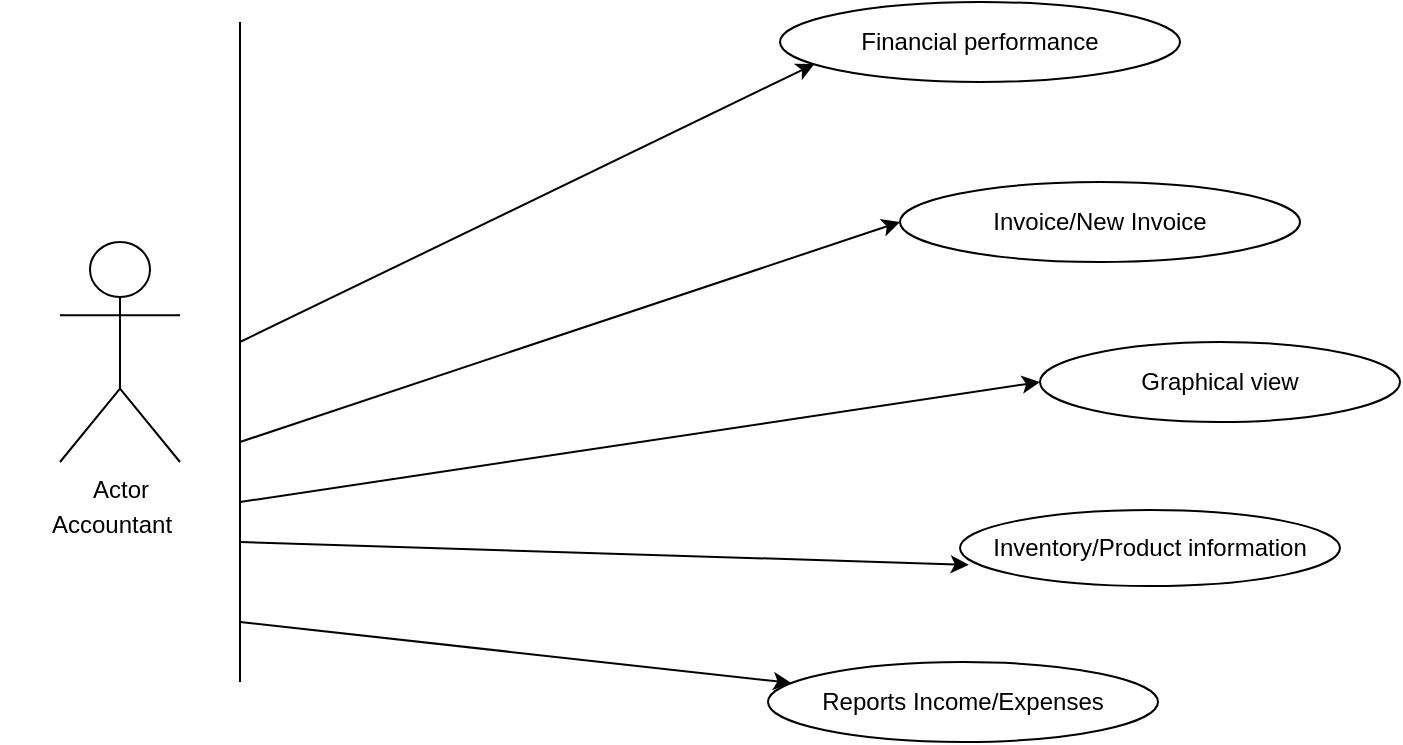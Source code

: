 <mxfile version="13.1.0" type="github"><diagram id="5GLh7wCOvsHXsErEBAXd" name="Page-1"><mxGraphModel dx="1038" dy="548" grid="1" gridSize="10" guides="1" tooltips="1" connect="1" arrows="1" fold="1" page="1" pageScale="1" pageWidth="827" pageHeight="1169" math="0" shadow="0"><root><mxCell id="0"/><mxCell id="1" parent="0"/><mxCell id="eTLJzNeeWWAY1cnJcoKX-1" value="Actor" style="shape=umlActor;verticalLabelPosition=bottom;labelBackgroundColor=#ffffff;verticalAlign=top;html=1;" vertex="1" parent="1"><mxGeometry x="60" y="140" width="60" height="110" as="geometry"/></mxCell><mxCell id="eTLJzNeeWWAY1cnJcoKX-2" value="Accountant" style="text;fillColor=none;align=left;verticalAlign=middle;spacingTop=-1;spacingLeft=4;spacingRight=4;rotatable=0;labelPosition=right;points=[];portConstraint=eastwest;fontSize=12;" vertex="1" parent="1"><mxGeometry x="30" y="274" width="20" height="14" as="geometry"/></mxCell><mxCell id="eTLJzNeeWWAY1cnJcoKX-9" value="Financial performance" style="ellipse;whiteSpace=wrap;html=1;" vertex="1" parent="1"><mxGeometry x="420" y="20" width="200" height="40" as="geometry"/></mxCell><mxCell id="eTLJzNeeWWAY1cnJcoKX-10" value="Invoice/New Invoice" style="ellipse;whiteSpace=wrap;html=1;" vertex="1" parent="1"><mxGeometry x="480" y="110" width="200" height="40" as="geometry"/></mxCell><mxCell id="eTLJzNeeWWAY1cnJcoKX-11" value="Graphical view" style="ellipse;whiteSpace=wrap;html=1;" vertex="1" parent="1"><mxGeometry x="550" y="190" width="180" height="40" as="geometry"/></mxCell><mxCell id="eTLJzNeeWWAY1cnJcoKX-12" value="Inventory/Product information" style="ellipse;whiteSpace=wrap;html=1;" vertex="1" parent="1"><mxGeometry x="510" y="274" width="190" height="38" as="geometry"/></mxCell><mxCell id="eTLJzNeeWWAY1cnJcoKX-13" value="Reports Income/Expenses" style="ellipse;whiteSpace=wrap;html=1;" vertex="1" parent="1"><mxGeometry x="414" y="350" width="195" height="40" as="geometry"/></mxCell><mxCell id="eTLJzNeeWWAY1cnJcoKX-14" value="" style="endArrow=classic;html=1;entryX=0.086;entryY=0.775;entryDx=0;entryDy=0;entryPerimeter=0;" edge="1" parent="1" target="eTLJzNeeWWAY1cnJcoKX-9"><mxGeometry width="50" height="50" relative="1" as="geometry"><mxPoint x="150" y="190" as="sourcePoint"/><mxPoint x="210" y="130" as="targetPoint"/></mxGeometry></mxCell><mxCell id="eTLJzNeeWWAY1cnJcoKX-15" value="" style="endArrow=none;html=1;" edge="1" parent="1"><mxGeometry width="50" height="50" relative="1" as="geometry"><mxPoint x="150" y="360" as="sourcePoint"/><mxPoint x="150" y="30" as="targetPoint"/></mxGeometry></mxCell><mxCell id="eTLJzNeeWWAY1cnJcoKX-16" value="" style="endArrow=classic;html=1;entryX=0;entryY=0.5;entryDx=0;entryDy=0;" edge="1" parent="1" target="eTLJzNeeWWAY1cnJcoKX-10"><mxGeometry width="50" height="50" relative="1" as="geometry"><mxPoint x="150" y="240" as="sourcePoint"/><mxPoint x="440" y="260" as="targetPoint"/><Array as="points"/></mxGeometry></mxCell><mxCell id="eTLJzNeeWWAY1cnJcoKX-17" value="" style="endArrow=classic;html=1;entryX=0;entryY=0.5;entryDx=0;entryDy=0;" edge="1" parent="1" target="eTLJzNeeWWAY1cnJcoKX-11"><mxGeometry width="50" height="50" relative="1" as="geometry"><mxPoint x="150" y="270" as="sourcePoint"/><mxPoint x="440" y="260" as="targetPoint"/></mxGeometry></mxCell><mxCell id="eTLJzNeeWWAY1cnJcoKX-18" value="" style="endArrow=classic;html=1;entryX=0.023;entryY=0.721;entryDx=0;entryDy=0;entryPerimeter=0;" edge="1" parent="1" target="eTLJzNeeWWAY1cnJcoKX-12"><mxGeometry width="50" height="50" relative="1" as="geometry"><mxPoint x="150" y="290" as="sourcePoint"/><mxPoint x="440" y="260" as="targetPoint"/></mxGeometry></mxCell><mxCell id="eTLJzNeeWWAY1cnJcoKX-19" value="" style="endArrow=classic;html=1;" edge="1" parent="1" target="eTLJzNeeWWAY1cnJcoKX-13"><mxGeometry width="50" height="50" relative="1" as="geometry"><mxPoint x="150" y="330" as="sourcePoint"/><mxPoint x="440" y="260" as="targetPoint"/></mxGeometry></mxCell></root></mxGraphModel></diagram></mxfile>